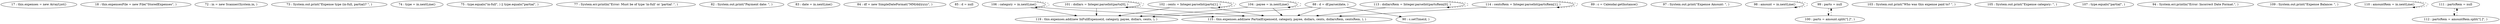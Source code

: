 digraph G {
"17 : this.expenses = new ArrayList()"
"18 : this.expensesFile = new File(\"StoredExpenses\", )"
"72 : in = new Scanner(System.in, )"
"73 : System.out.print(\"Expense type (in-full, partial)? \", )"
"74 : type = in.nextLine()"
"75 : type.equals(\"in-full\", ) || type.equals(\"partial\", )"
"77 : System.err.println(\"Error: Must be of type 'in-full' or 'partial'.\", )"
"82 : System.out.print(\"Payment date: \", )"
"83 : date = in.nextLine()"
"84 : df = new SimpleDateFormat(\"MM/dd/yyyy\", )"
"85 : d = null"
"88 : d = df.parse(date, )"
"88 : d = df.parse(date, )" -> "119 : this.expenses.add(new InFullExpense(d, category, payee, dollars, cents, ), )"
"88 : d = df.parse(date, )" -> "115 : this.expenses.add(new PartialExpense(d, category, payee, dollars, cents, dollarsRem, centsRem, ), )"
"88 : d = df.parse(date, )" -> "90 : c.setTime(d, )"
"89 : c = Calendar.getInstance()"
"90 : c.setTime(d, )"
"97 : System.out.print(\"Expense Amount: \", )"
"98 : amount = in.nextLine()"
"98 : amount = in.nextLine()" -> "98 : amount = in.nextLine()" [style=dashed]
"99 : parts = null"
"99 : parts = null" -> "100 : parts = amount.split(\"[.]\", )" [style=dashed]
"100 : parts = amount.split(\"[.]\", )"
"100 : parts = amount.split(\"[.]\", )" -> "99 : parts = null" [style=dashed]
"101 : dollars = Integer.parseInt(parts[0], )"
"101 : dollars = Integer.parseInt(parts[0], )" -> "119 : this.expenses.add(new InFullExpense(d, category, payee, dollars, cents, ), )"
"101 : dollars = Integer.parseInt(parts[0], )" -> "115 : this.expenses.add(new PartialExpense(d, category, payee, dollars, cents, dollarsRem, centsRem, ), )"
"101 : dollars = Integer.parseInt(parts[0], )" -> "101 : dollars = Integer.parseInt(parts[0], )" [style=dashed]
"102 : cents = Integer.parseInt(parts[1], )"
"102 : cents = Integer.parseInt(parts[1], )" -> "119 : this.expenses.add(new InFullExpense(d, category, payee, dollars, cents, ), )"
"102 : cents = Integer.parseInt(parts[1], )" -> "115 : this.expenses.add(new PartialExpense(d, category, payee, dollars, cents, dollarsRem, centsRem, ), )"
"102 : cents = Integer.parseInt(parts[1], )" -> "102 : cents = Integer.parseInt(parts[1], )" [style=dashed]
"103 : System.out.print(\"Who was this expense paid to? \", )"
"104 : payee = in.nextLine()"
"104 : payee = in.nextLine()" -> "119 : this.expenses.add(new InFullExpense(d, category, payee, dollars, cents, ), )"
"104 : payee = in.nextLine()" -> "115 : this.expenses.add(new PartialExpense(d, category, payee, dollars, cents, dollarsRem, centsRem, ), )"
"104 : payee = in.nextLine()" -> "104 : payee = in.nextLine()" [style=dashed]
"105 : System.out.print(\"Expense category: \", )"
"106 : category = in.nextLine()"
"106 : category = in.nextLine()" -> "119 : this.expenses.add(new InFullExpense(d, category, payee, dollars, cents, ), )"
"106 : category = in.nextLine()" -> "115 : this.expenses.add(new PartialExpense(d, category, payee, dollars, cents, dollarsRem, centsRem, ), )"
"106 : category = in.nextLine()" -> "106 : category = in.nextLine()" [style=dashed]
"107 : type.equals(\"partial\", )"
"94 : System.err.println(\"Error: Incorrect Date Format.\", )"
"109 : System.out.print(\"Expense Balance: \", )"
"110 : amountRem = in.nextLine()"
"110 : amountRem = in.nextLine()" -> "110 : amountRem = in.nextLine()" [style=dashed]
"111 : partsRem = null"
"111 : partsRem = null" -> "112 : partsRem = amountRem.split(\"[.]\", )" [style=dashed]
"112 : partsRem = amountRem.split(\"[.]\", )"
"112 : partsRem = amountRem.split(\"[.]\", )" -> "111 : partsRem = null" [style=dashed]
"113 : dollarsRem = Integer.parseInt(partsRem[0], )"
"113 : dollarsRem = Integer.parseInt(partsRem[0], )" -> "115 : this.expenses.add(new PartialExpense(d, category, payee, dollars, cents, dollarsRem, centsRem, ), )"
"113 : dollarsRem = Integer.parseInt(partsRem[0], )" -> "113 : dollarsRem = Integer.parseInt(partsRem[0], )" [style=dashed]
"114 : centsRem = Integer.parseInt(partsRem[1], )"
"114 : centsRem = Integer.parseInt(partsRem[1], )" -> "115 : this.expenses.add(new PartialExpense(d, category, payee, dollars, cents, dollarsRem, centsRem, ), )"
"114 : centsRem = Integer.parseInt(partsRem[1], )" -> "114 : centsRem = Integer.parseInt(partsRem[1], )" [style=dashed]
"115 : this.expenses.add(new PartialExpense(d, category, payee, dollars, cents, dollarsRem, centsRem, ), )"
"119 : this.expenses.add(new InFullExpense(d, category, payee, dollars, cents, ), )"
}